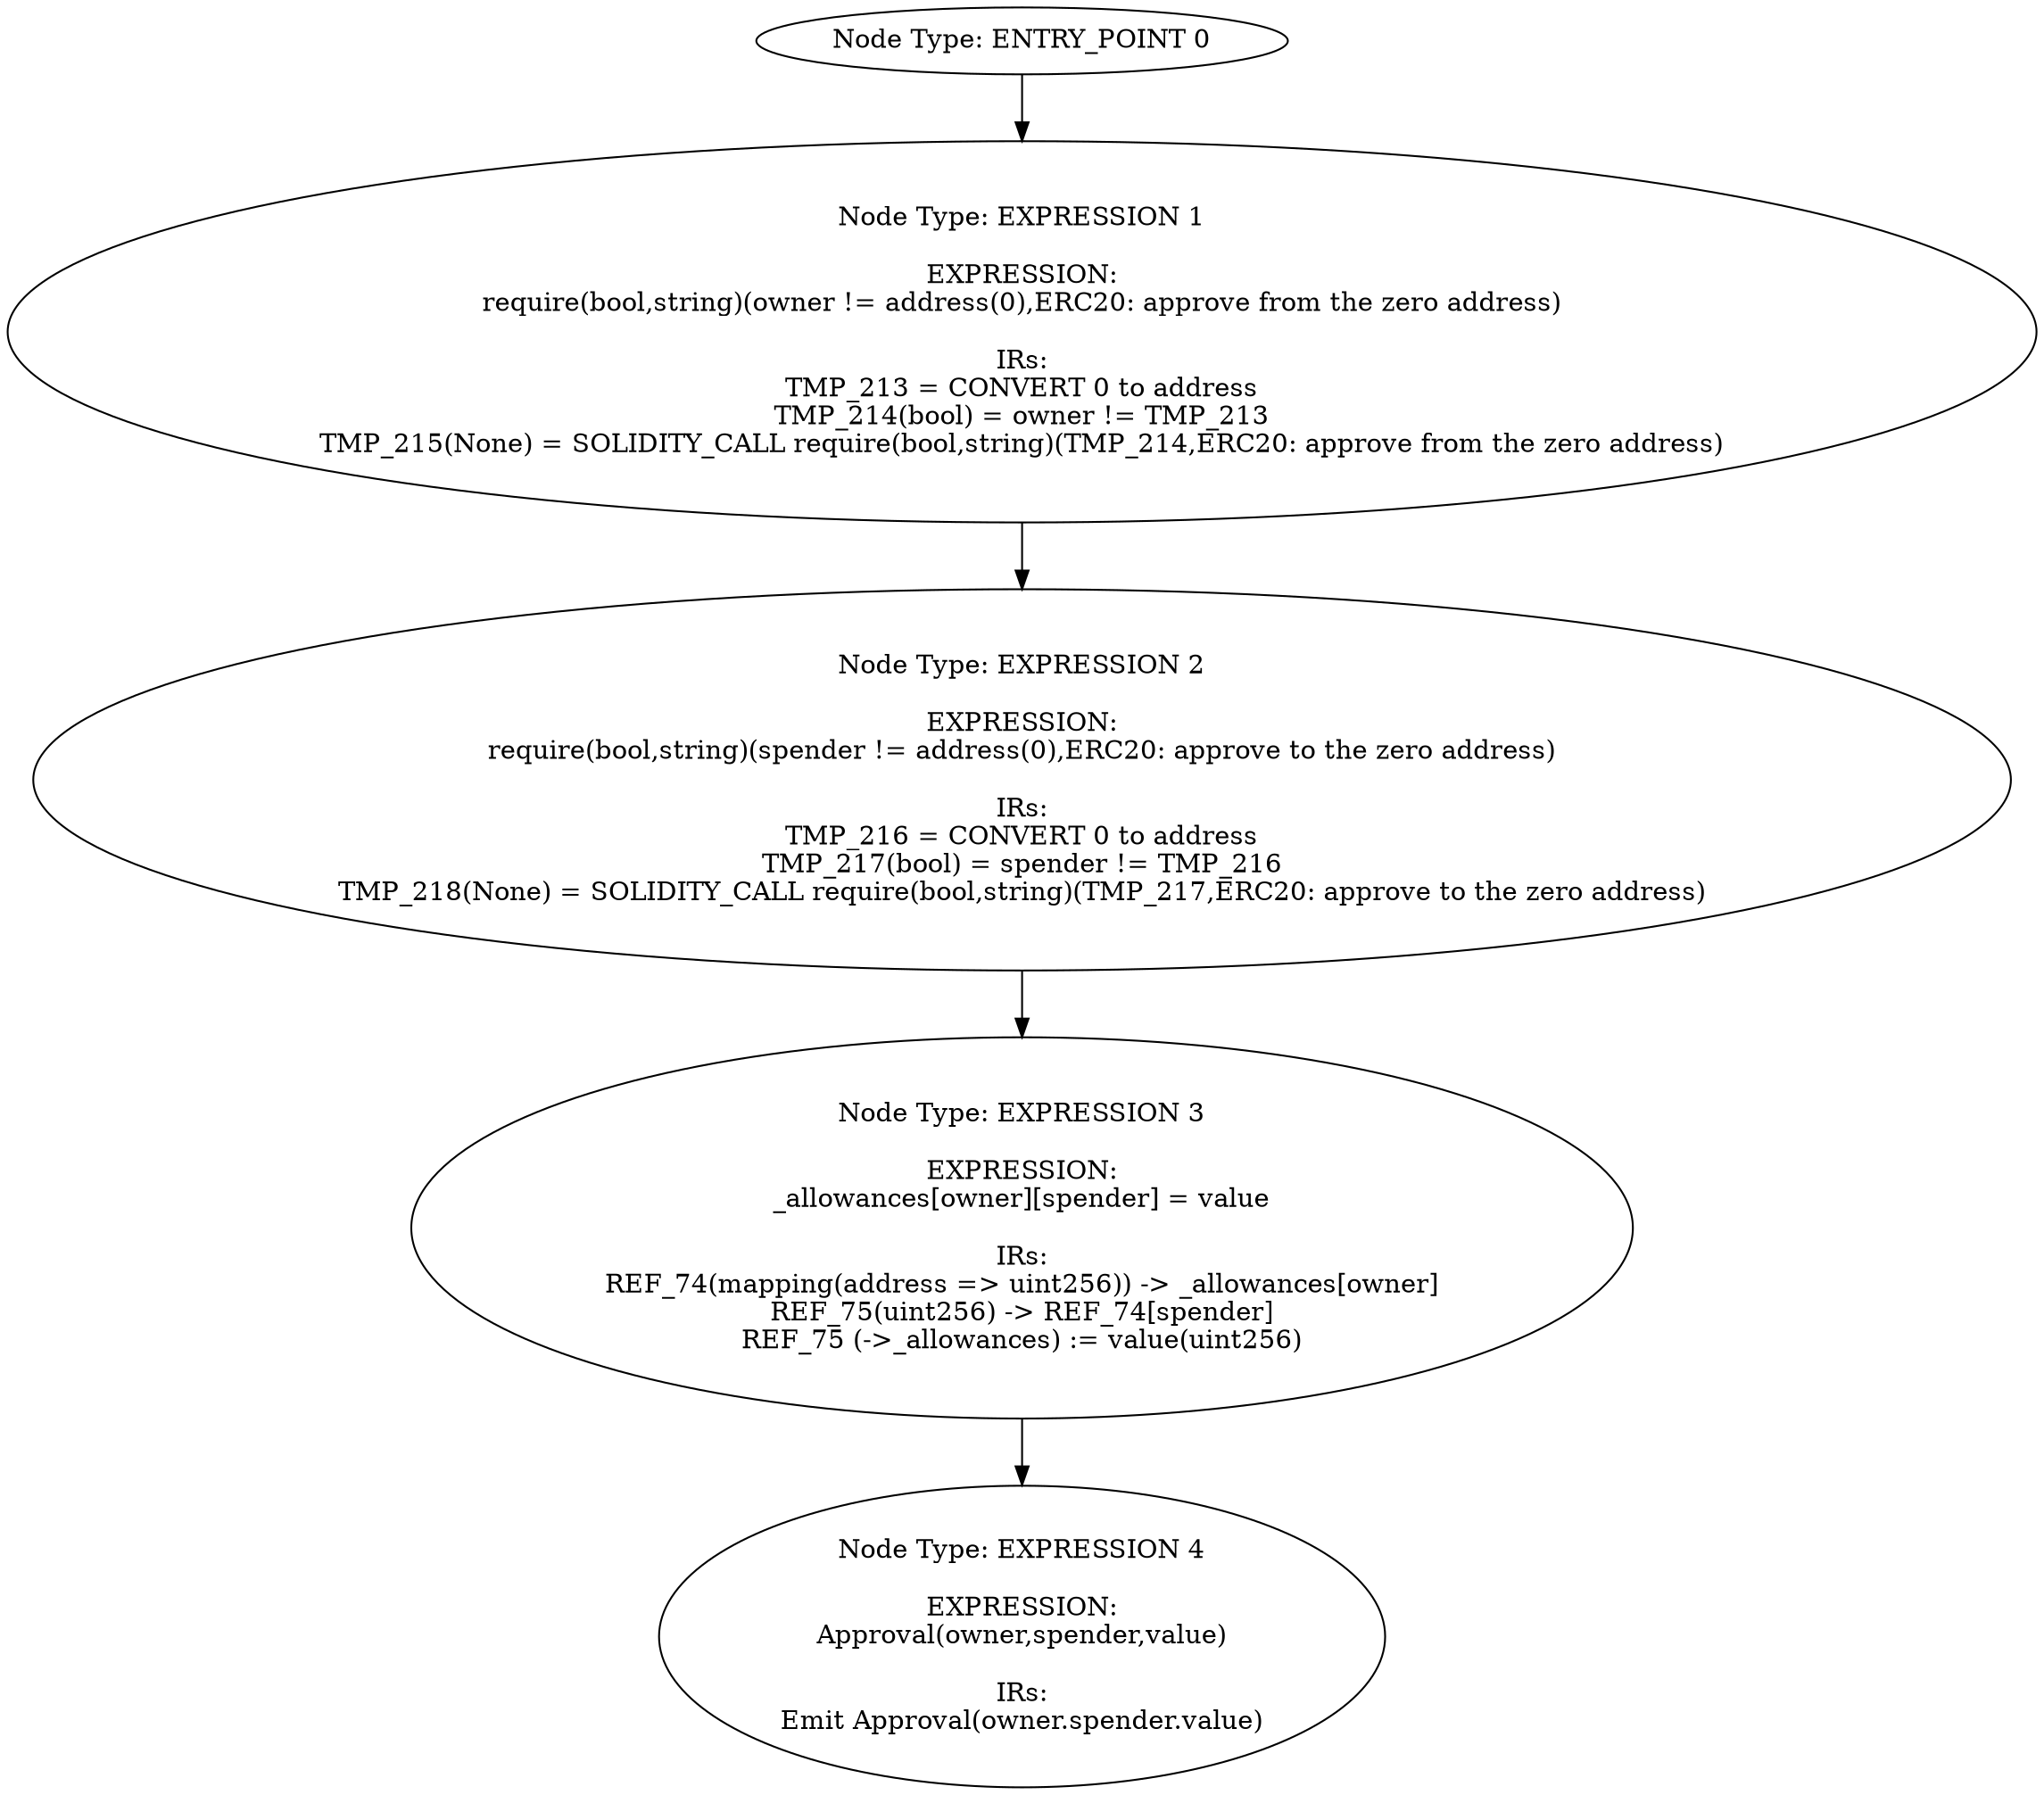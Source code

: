 digraph{
0[label="Node Type: ENTRY_POINT 0
"];
0->1;
1[label="Node Type: EXPRESSION 1

EXPRESSION:
require(bool,string)(owner != address(0),ERC20: approve from the zero address)

IRs:
TMP_213 = CONVERT 0 to address
TMP_214(bool) = owner != TMP_213
TMP_215(None) = SOLIDITY_CALL require(bool,string)(TMP_214,ERC20: approve from the zero address)"];
1->2;
2[label="Node Type: EXPRESSION 2

EXPRESSION:
require(bool,string)(spender != address(0),ERC20: approve to the zero address)

IRs:
TMP_216 = CONVERT 0 to address
TMP_217(bool) = spender != TMP_216
TMP_218(None) = SOLIDITY_CALL require(bool,string)(TMP_217,ERC20: approve to the zero address)"];
2->3;
3[label="Node Type: EXPRESSION 3

EXPRESSION:
_allowances[owner][spender] = value

IRs:
REF_74(mapping(address => uint256)) -> _allowances[owner]
REF_75(uint256) -> REF_74[spender]
REF_75 (->_allowances) := value(uint256)"];
3->4;
4[label="Node Type: EXPRESSION 4

EXPRESSION:
Approval(owner,spender,value)

IRs:
Emit Approval(owner.spender.value)"];
}
